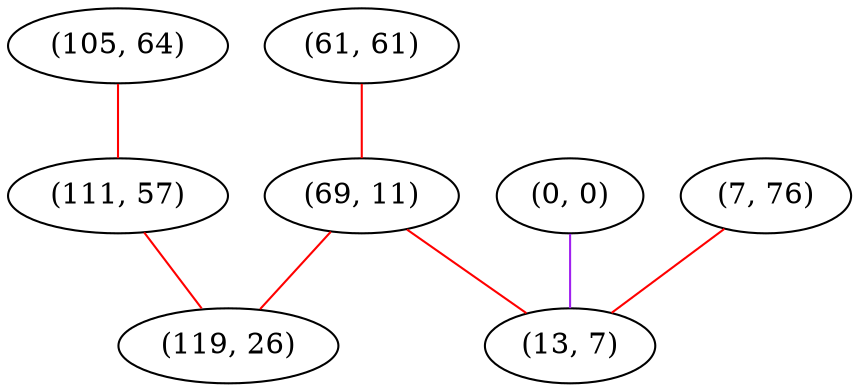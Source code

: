 graph "" {
"(105, 64)";
"(0, 0)";
"(61, 61)";
"(111, 57)";
"(7, 76)";
"(69, 11)";
"(13, 7)";
"(119, 26)";
"(105, 64)" -- "(111, 57)"  [color=red, key=0, weight=1];
"(0, 0)" -- "(13, 7)"  [color=purple, key=0, weight=4];
"(61, 61)" -- "(69, 11)"  [color=red, key=0, weight=1];
"(111, 57)" -- "(119, 26)"  [color=red, key=0, weight=1];
"(7, 76)" -- "(13, 7)"  [color=red, key=0, weight=1];
"(69, 11)" -- "(13, 7)"  [color=red, key=0, weight=1];
"(69, 11)" -- "(119, 26)"  [color=red, key=0, weight=1];
}
